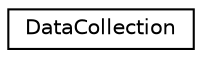 digraph "Graphical Class Hierarchy"
{
 // LATEX_PDF_SIZE
  edge [fontname="Helvetica",fontsize="10",labelfontname="Helvetica",labelfontsize="10"];
  node [fontname="Helvetica",fontsize="10",shape=record];
  rankdir="LR";
  Node0 [label="DataCollection",height=0.2,width=0.4,color="black", fillcolor="white", style="filled",URL="$classDataCollection.html",tooltip="Singleton class for collecting data about each trip that occurs during the simulation."];
}
